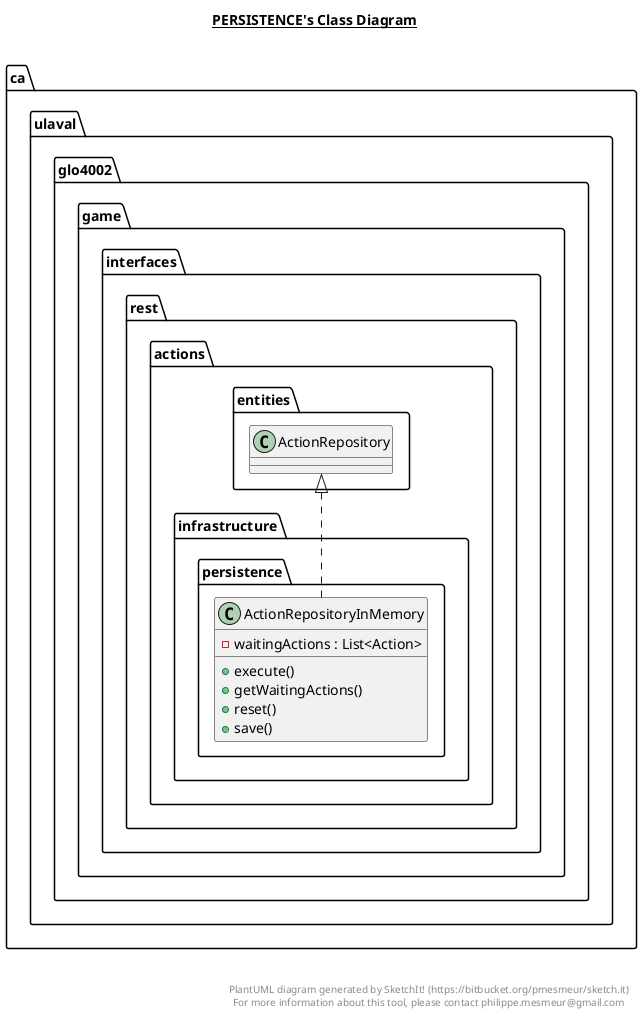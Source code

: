 @startuml

title __PERSISTENCE's Class Diagram__\n

  namespace ca.ulaval.glo4002.game {
    namespace interfaces.rest {
      namespace actions.infrastructure.persistence {
        class ca.ulaval.glo4002.game.interfaces.rest.actions.infrastructure.persistence.ActionRepositoryInMemory {
            - waitingActions : List<Action>
            + execute()
            + getWaitingActions()
            + reset()
            + save()
        }
      }
    }
  }
  

  ca.ulaval.glo4002.game.interfaces.rest.actions.infrastructure.persistence.ActionRepositoryInMemory .up.|> ca.ulaval.glo4002.game.interfaces.rest.actions.entities.ActionRepository


right footer


PlantUML diagram generated by SketchIt! (https://bitbucket.org/pmesmeur/sketch.it)
For more information about this tool, please contact philippe.mesmeur@gmail.com
endfooter

@enduml

